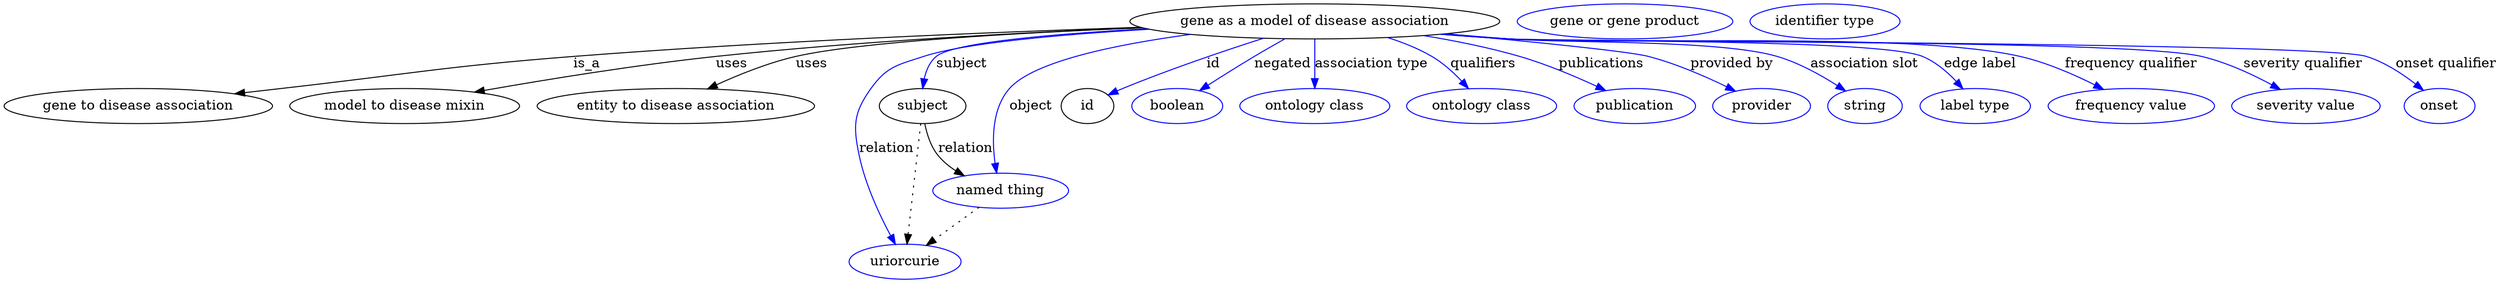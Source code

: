 digraph {
	graph [bb="0,0,2071.9,281"];
	node [label="\N"];
	"gene as a model of disease association"	 [height=0.5,
		label="gene as a model of disease association",
		pos="1095.1,263",
		width=4.0461];
	"gene to disease association"	 [height=0.5,
		pos="105.14,177",
		width=2.9207];
	"gene as a model of disease association" -> "gene to disease association"	 [label=is_a,
		lp="476.42,220",
		pos="e,181.75,189.39 955.3,257.93 827.38,252.6 632.99,242.76 464.59,227 355.06,216.75 328.03,210.69 219.14,195 210.26,193.72 200.99,192.34 \
191.75,190.93"];
	"model to disease mixin"	 [height=0.5,
		pos="320.14,177",
		width=2.5527];
	"gene as a model of disease association" -> "model to disease mixin"	 [label=uses,
		lp="587.2,220",
		pos="e,379.54,190.83 955.05,258.04 850.09,253.17 703.13,243.93 575.03,227 511.75,218.64 440.51,204.23 389.47,193.03"];
	"entity to disease association"	 [height=0.5,
		pos="538.14,177",
		width=3.0164];
	"gene as a model of disease association" -> "entity to disease association"	 [label=uses,
		lp="649.2,220",
		pos="e,565.51,194.51 955.31,257.95 843.01,252.8 694.84,243.2 637.03,227 615.26,220.9 592.64,209.86 574.54,199.71"];
	subject	 [height=0.5,
		pos="745.14,177",
		width=0.97656];
	"gene as a model of disease association" -> subject	 [color=blue,
		label=subject,
		lp="782.97,220",
		pos="e,746.64,195.02 962.85,255.39 877.09,249.31 778.45,239.71 762.49,227 755.64,221.55 751.49,213.23 748.97,204.93",
		style=solid];
	relation	 [color=blue,
		height=0.5,
		label=uriorcurie,
		pos="729.14,18",
		width=1.2492];
	"gene as a model of disease association" -> relation	 [color=blue,
		label=relation,
		lp="716.52,134",
		pos="e,721.46,36.096 961.58,255.71 881.27,250.04 787.42,240.79 749.14,227 725.02,218.31 714.63,216.81 701.14,195 685.17,169.17 689.72,\
157.01 694.39,127 698.81,98.536 709.38,67.339 717.71,45.642",
		style=solid];
	object	 [color=blue,
		height=0.5,
		label="named thing",
		pos="811.14,91",
		width=1.5019];
	"gene as a model of disease association" -> object	 [color=blue,
		label=object,
		lp="842.25,177",
		pos="e,807.94,109.29 995.71,249.81 928.43,238.76 847.79,220.64 824.94,195 806.84,174.69 805.16,142.69 806.91,119.54",
		style=solid];
	id	 [height=0.5,
		pos="895.14,177",
		width=0.75];
	"gene as a model of disease association" -> id	 [color=blue,
		label=id,
		lp="1008.6,220",
		pos="e,916.73,188.1 1051.3,245.79 1018,232.51 971.38,213.37 931.14,195 929.38,194.19 927.58,193.35 925.76,192.49",
		style=solid];
	negated	 [color=blue,
		height=0.5,
		label=boolean,
		pos="978.14,177",
		width=1.0584];
	"gene as a model of disease association" -> negated	 [color=blue,
		label=negated,
		lp="1065.9,220",
		pos="e,998.84,192.21 1070.9,245.18 1052.4,231.55 1026.7,212.71 1007.1,198.29",
		style=solid];
	"association type"	 [color=blue,
		height=0.5,
		label="ontology class",
		pos="1095.1,177",
		width=1.6931];
	"gene as a model of disease association" -> "association type"	 [color=blue,
		label="association type",
		lp="1140,220",
		pos="e,1095.1,195.21 1095.1,244.76 1095.1,233.36 1095.1,218.43 1095.1,205.49",
		style=solid];
	qualifiers	 [color=blue,
		height=0.5,
		label="ontology class",
		pos="1235.1,177",
		width=1.6931];
	"gene as a model of disease association" -> qualifiers	 [color=blue,
		label=qualifiers,
		lp="1231.2,220",
		pos="e,1222.3,194.67 1151.4,246.29 1164.4,241.15 1177.7,234.75 1189.1,227 1199,220.3 1208.3,211.1 1215.8,202.42",
		style=solid];
	publications	 [color=blue,
		height=0.5,
		label=publication,
		pos="1364.1,177",
		width=1.3859];
	"gene as a model of disease association" -> publications	 [color=blue,
		label=publications,
		lp="1328.4,220",
		pos="e,1337.4,192.2 1181.1,248.43 1207.2,242.93 1235.6,235.81 1261.1,227 1284.2,219.02 1308.9,207.18 1328.3,197.02",
		style=solid];
	"provided by"	 [color=blue,
		height=0.5,
		label=provider,
		pos="1472.1,177",
		width=1.1129];
	"gene as a model of disease association" -> "provided by"	 [color=blue,
		label="provided by",
		lp="1436.8,220",
		pos="e,1447.3,191.41 1200.7,250.55 1269.8,242.13 1350.1,231.72 1366.1,227 1391.4,219.57 1418.1,206.91 1438.5,196.18",
		style=solid];
	"association slot"	 [color=blue,
		height=0.5,
		label=string,
		pos="1560.1,177",
		width=0.8403];
	"gene as a model of disease association" -> "association slot"	 [color=blue,
		label="association slot",
		lp="1548.1,220",
		pos="e,1541.2,191.4 1199.1,250.33 1215.8,248.44 1232.9,246.59 1249.1,245 1349,235.18 1378.4,256.96 1474.1,227 1495.1,220.43 1516.5,208.01 \
1532.7,197.2",
		style=solid];
	"edge label"	 [color=blue,
		height=0.5,
		label="label type",
		pos="1653.1,177",
		width=1.2425];
	"gene as a model of disease association" -> "edge label"	 [color=blue,
		label="edge label",
		lp="1647.7,220",
		pos="e,1638.8,194.22 1197.4,250.12 1214.6,248.21 1232.4,246.41 1249.1,245 1325.9,238.53 1523.7,255.68 1595.1,227 1608.9,221.47 1621.7,\
211.27 1631.7,201.51",
		style=solid];
	"frequency qualifier"	 [color=blue,
		height=0.5,
		label="frequency value",
		pos="1783.1,177",
		width=1.8561];
	"gene as a model of disease association" -> "frequency qualifier"	 [color=blue,
		label="frequency qualifier",
		lp="1772.2,220",
		pos="e,1756.8,193.57 1196.5,250.06 1214,248.14 1232.1,246.35 1249.1,245 1344.7,237.43 1587.2,250.42 1680.1,227 1703.9,221 1728.7,209.16 \
1748,198.51",
		style=solid];
	"severity qualifier"	 [color=blue,
		height=0.5,
		label="severity value",
		pos="1927.1,177",
		width=1.6517];
	"gene as a model of disease association" -> "severity qualifier"	 [color=blue,
		label="severity qualifier",
		lp="1913.4,220",
		pos="e,1902.6,193.41 1196.1,249.95 1213.7,248.03 1232,246.27 1249.1,245 1377.7,235.51 1704.2,259.08 1829.1,227 1851.9,221.15 1875.5,209.35 \
1893.8,198.68",
		style=solid];
	"onset qualifier"	 [color=blue,
		height=0.5,
		label=onset,
		pos="2038.1,177",
		width=0.79928];
	"gene as a model of disease association" -> "onset qualifier"	 [color=blue,
		label="onset qualifier",
		lp="2032,220",
		pos="e,2022,191.97 1195.7,249.91 1213.5,247.98 1231.8,246.23 1249.1,245 1328.4,239.38 1888.5,251.22 1964.1,227 1982.5,221.13 2000.5,209.18 \
2014.1,198.44",
		style=solid];
	subject -> relation	 [pos="e,730.96,36.027 743.31,158.76 740.54,131.21 735.26,78.735 731.98,46.223",
		style=dotted];
	subject -> object	 [label=relation,
		lp="785.52,134",
		pos="e,784.45,106.94 749.12,158.65 751.93,148.62 756.46,136.36 763.39,127 767.03,122.08 771.52,117.52 776.29,113.41"];
	"gene as a model of disease association_subject"	 [color=blue,
		height=0.5,
		label="gene or gene product",
		pos="1343.1,263",
		width=2.3474];
	object -> relation	 [pos="e,747.78,34.588 792.13,74.069 781.18,64.326 767.27,51.941 755.31,41.291",
		style=dotted];
	association_id	 [color=blue,
		height=0.5,
		label="identifier type",
		pos="1505.1,263",
		width=1.652];
}

